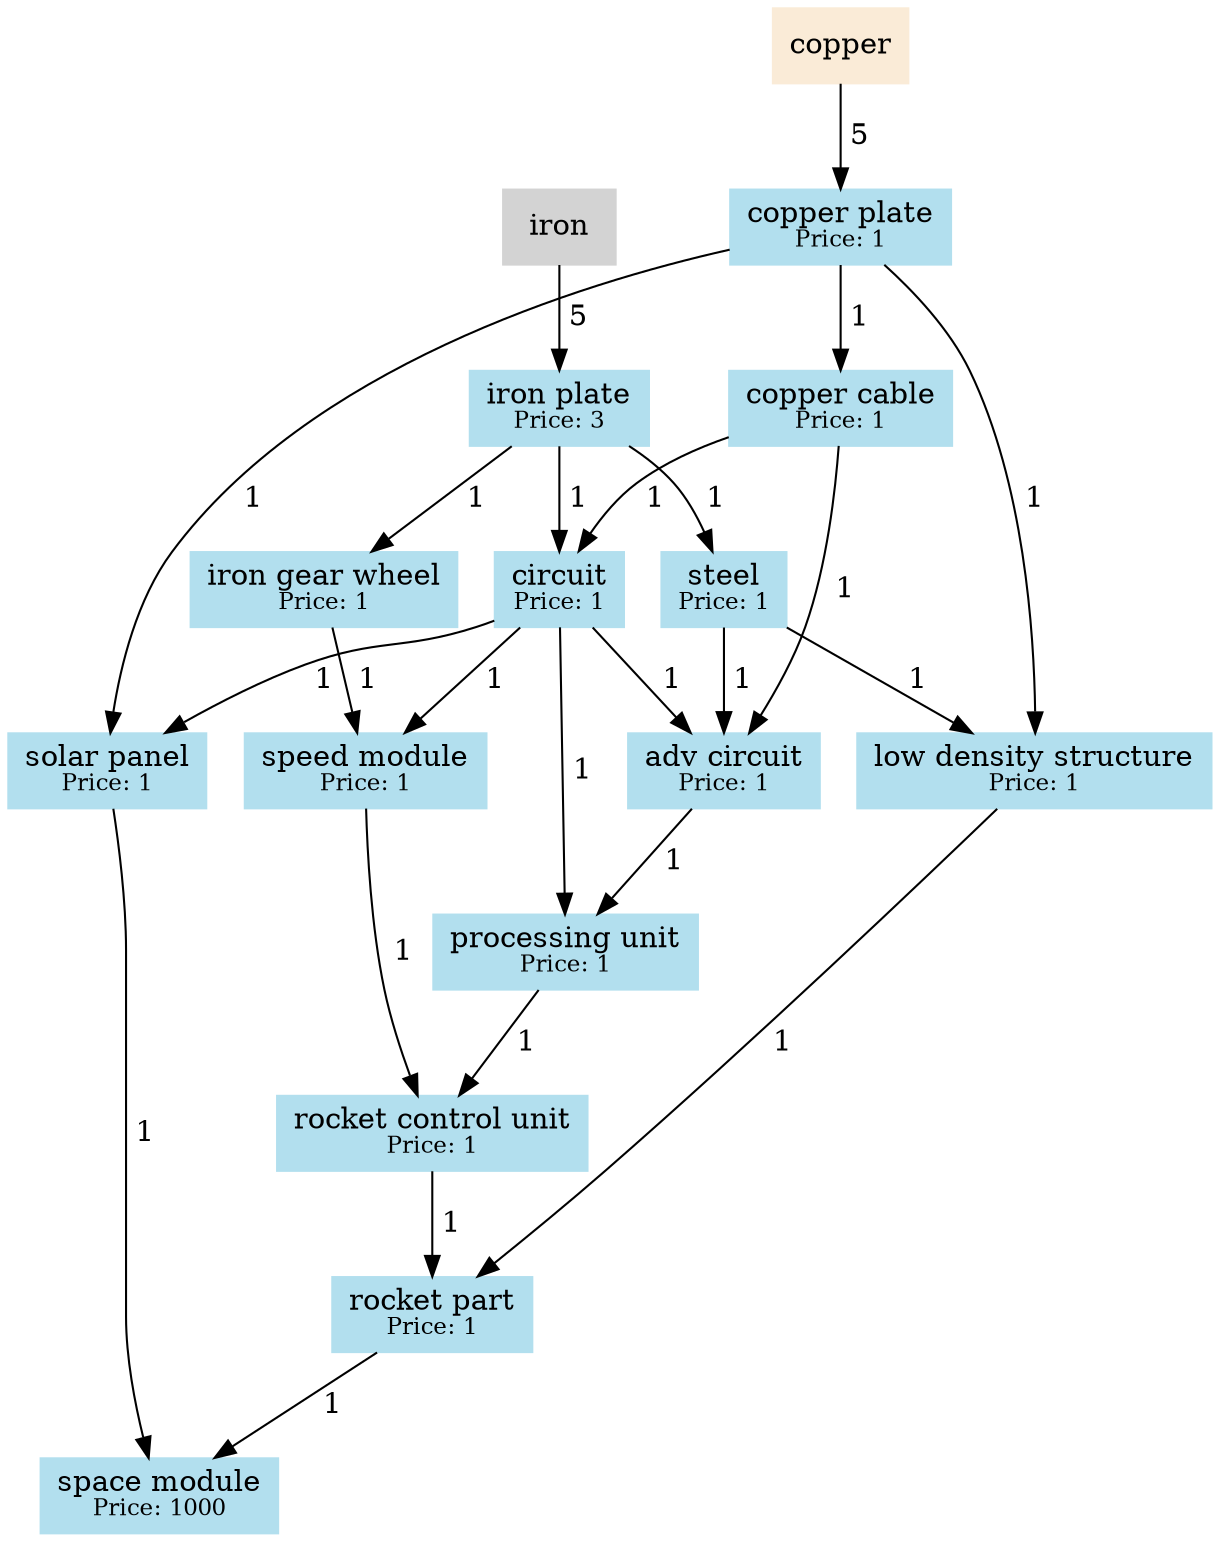 digraph default {
	node [color=lightblue2 style=filled]
	subgraph iron {
		node [color=lightgrey style=filled]
		iron [shape=box]
	}
	subgraph copper {
		node [color=antiquewhite style=filled]
		copper [shape=box]
	}
	copper_plate [label=<copper plate<BR /><FONT POINT-SIZE='11'>Price: 1</FONT>> shape=box]
	copper -> copper_plate [label=" 5"]
	copper_cable [label=<copper cable<BR /><FONT POINT-SIZE='11'>Price: 1</FONT>> shape=box]
	copper_plate -> copper_cable [label=" 1"]
	iron_plate [label=<iron plate<BR /><FONT POINT-SIZE='11'>Price: 3</FONT>> shape=box]
	iron -> iron_plate [label=" 5"]
	steel [label=<steel<BR /><FONT POINT-SIZE='11'>Price: 1</FONT>> shape=box]
	iron_plate -> steel [label=" 1"]
	iron_gear_wheel [label=<iron gear wheel<BR /><FONT POINT-SIZE='11'>Price: 1</FONT>> shape=box]
	iron_plate -> iron_gear_wheel [label=" 1"]
	circuit [label=<circuit<BR /><FONT POINT-SIZE='11'>Price: 1</FONT>> shape=box]
	iron_plate -> circuit [label=" 1"]
	copper_cable -> circuit [label=" 1"]
	adv_circuit [label=<adv circuit<BR /><FONT POINT-SIZE='11'>Price: 1</FONT>> shape=box]
	circuit -> adv_circuit [label=" 1"]
	copper_cable -> adv_circuit [label=" 1"]
	steel -> adv_circuit [label=" 1"]
	solar_panel [label=<solar panel<BR /><FONT POINT-SIZE='11'>Price: 1</FONT>> shape=box]
	copper_plate -> solar_panel [label=" 1"]
	circuit -> solar_panel [label=" 1"]
	low_density_structure [label=<low density structure<BR /><FONT POINT-SIZE='11'>Price: 1</FONT>> shape=box]
	copper_plate -> low_density_structure [label=" 1"]
	steel -> low_density_structure [label=" 1"]
	processing_unit [label=<processing unit<BR /><FONT POINT-SIZE='11'>Price: 1</FONT>> shape=box]
	circuit -> processing_unit [label=" 1"]
	adv_circuit -> processing_unit [label=" 1"]
	speed_module [label=<speed module<BR /><FONT POINT-SIZE='11'>Price: 1</FONT>> shape=box]
	circuit -> speed_module [label=" 1"]
	iron_gear_wheel -> speed_module [label=" 1"]
	rocket_control_unit [label=<rocket control unit<BR /><FONT POINT-SIZE='11'>Price: 1</FONT>> shape=box]
	processing_unit -> rocket_control_unit [label=" 1"]
	speed_module -> rocket_control_unit [label=" 1"]
	rocket_part [label=<rocket part<BR /><FONT POINT-SIZE='11'>Price: 1</FONT>> shape=box]
	rocket_control_unit -> rocket_part [label=" 1"]
	low_density_structure -> rocket_part [label=" 1"]
	space_module [label=<space module<BR /><FONT POINT-SIZE='11'>Price: 1000</FONT>> shape=box]
	rocket_part -> space_module [label=" 1"]
	solar_panel -> space_module [label=" 1"]
}
